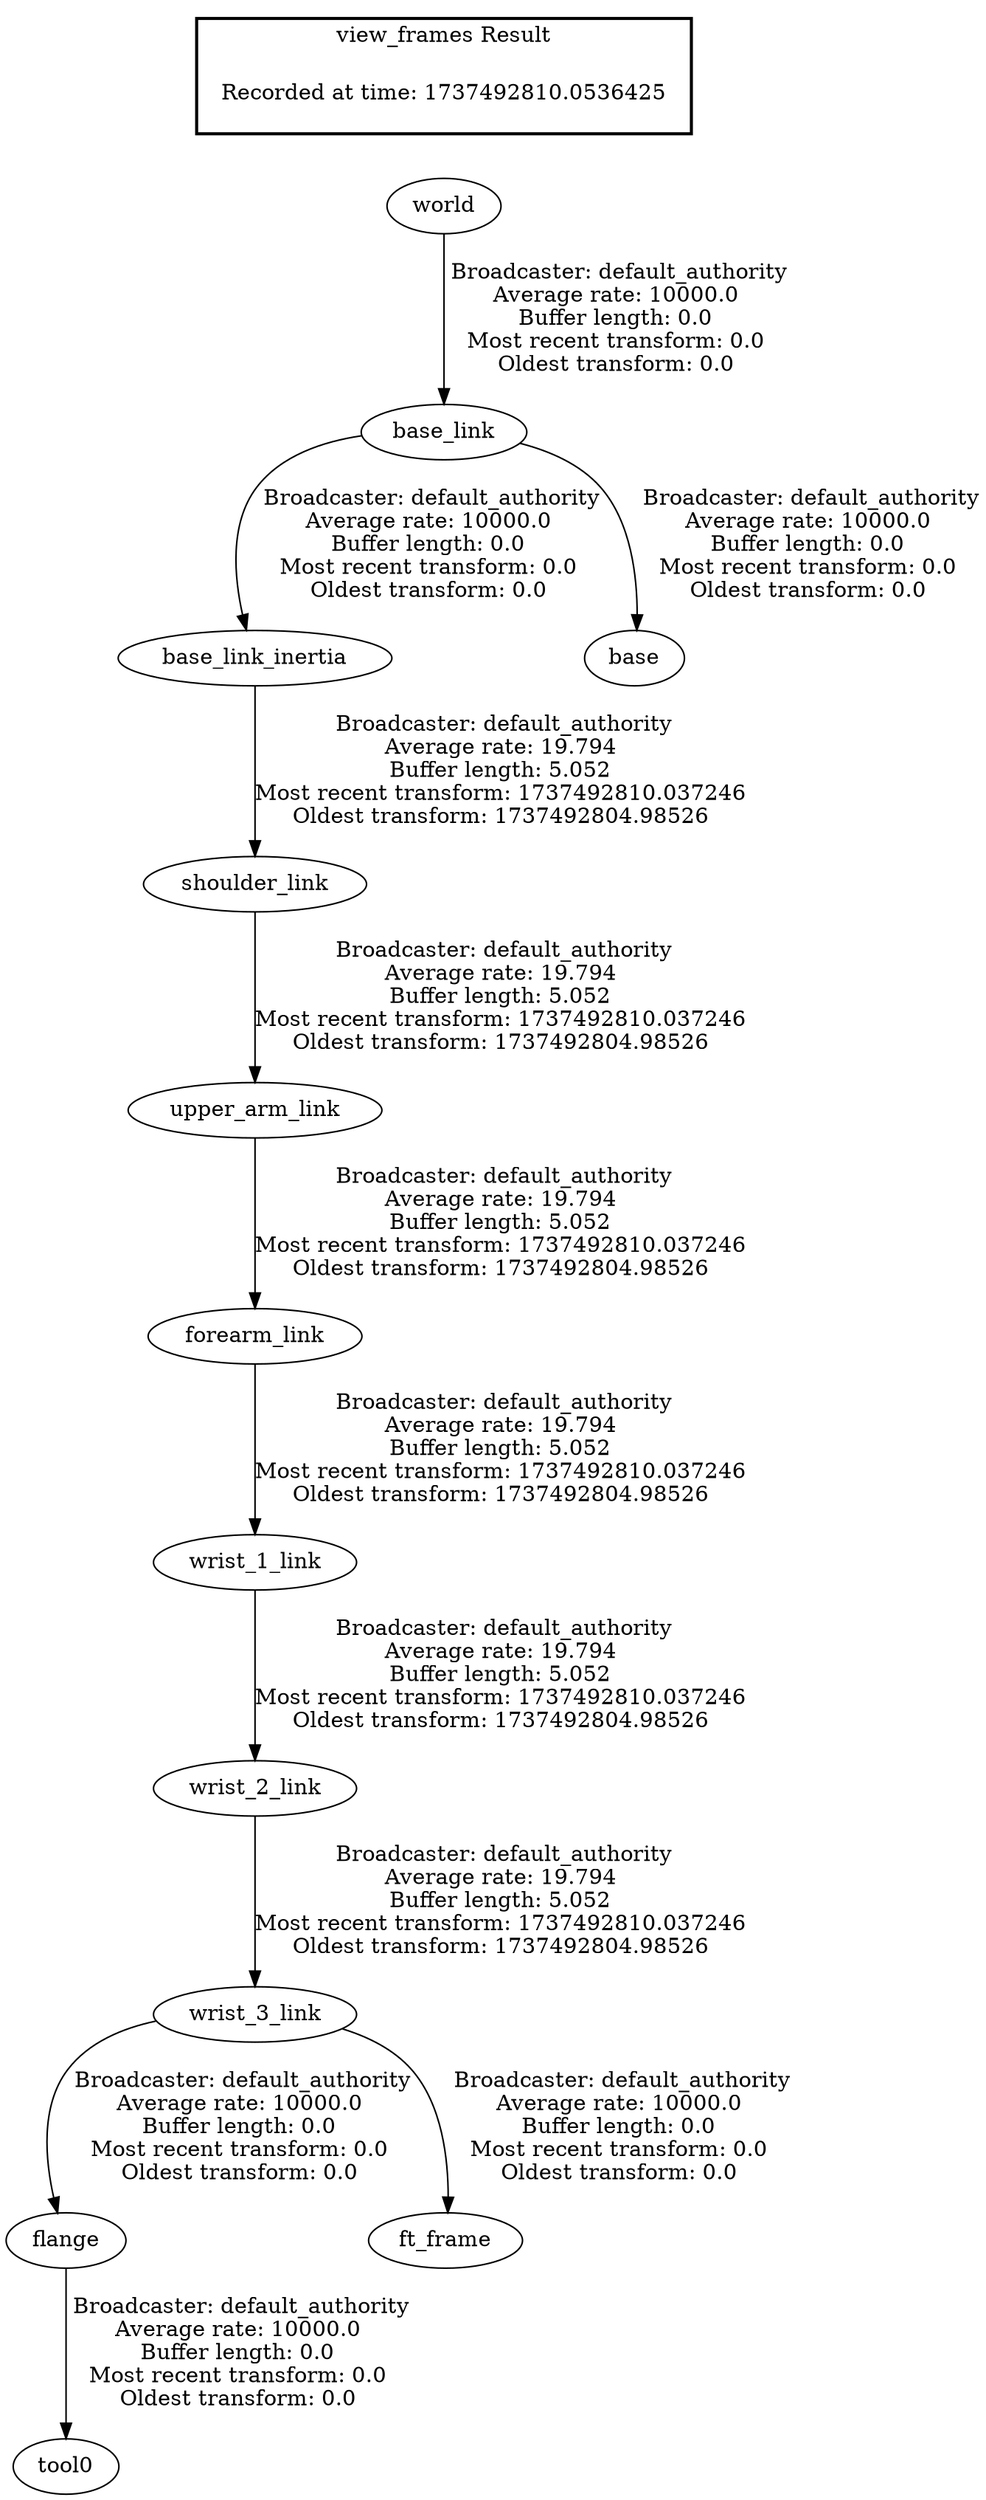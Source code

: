 digraph G {
"upper_arm_link" -> "forearm_link"[label=" Broadcaster: default_authority\nAverage rate: 19.794\nBuffer length: 5.052\nMost recent transform: 1737492810.037246\nOldest transform: 1737492804.98526\n"];
"shoulder_link" -> "upper_arm_link"[label=" Broadcaster: default_authority\nAverage rate: 19.794\nBuffer length: 5.052\nMost recent transform: 1737492810.037246\nOldest transform: 1737492804.98526\n"];
"base_link_inertia" -> "shoulder_link"[label=" Broadcaster: default_authority\nAverage rate: 19.794\nBuffer length: 5.052\nMost recent transform: 1737492810.037246\nOldest transform: 1737492804.98526\n"];
"base_link" -> "base_link_inertia"[label=" Broadcaster: default_authority\nAverage rate: 10000.0\nBuffer length: 0.0\nMost recent transform: 0.0\nOldest transform: 0.0\n"];
"forearm_link" -> "wrist_1_link"[label=" Broadcaster: default_authority\nAverage rate: 19.794\nBuffer length: 5.052\nMost recent transform: 1737492810.037246\nOldest transform: 1737492804.98526\n"];
"wrist_1_link" -> "wrist_2_link"[label=" Broadcaster: default_authority\nAverage rate: 19.794\nBuffer length: 5.052\nMost recent transform: 1737492810.037246\nOldest transform: 1737492804.98526\n"];
"wrist_2_link" -> "wrist_3_link"[label=" Broadcaster: default_authority\nAverage rate: 19.794\nBuffer length: 5.052\nMost recent transform: 1737492810.037246\nOldest transform: 1737492804.98526\n"];
"world" -> "base_link"[label=" Broadcaster: default_authority\nAverage rate: 10000.0\nBuffer length: 0.0\nMost recent transform: 0.0\nOldest transform: 0.0\n"];
"base_link" -> "base"[label=" Broadcaster: default_authority\nAverage rate: 10000.0\nBuffer length: 0.0\nMost recent transform: 0.0\nOldest transform: 0.0\n"];
"flange" -> "tool0"[label=" Broadcaster: default_authority\nAverage rate: 10000.0\nBuffer length: 0.0\nMost recent transform: 0.0\nOldest transform: 0.0\n"];
"wrist_3_link" -> "flange"[label=" Broadcaster: default_authority\nAverage rate: 10000.0\nBuffer length: 0.0\nMost recent transform: 0.0\nOldest transform: 0.0\n"];
"wrist_3_link" -> "ft_frame"[label=" Broadcaster: default_authority\nAverage rate: 10000.0\nBuffer length: 0.0\nMost recent transform: 0.0\nOldest transform: 0.0\n"];
edge [style=invis];
 subgraph cluster_legend { style=bold; color=black; label ="view_frames Result";
"Recorded at time: 1737492810.0536425"[ shape=plaintext ] ;
}->"world";
}